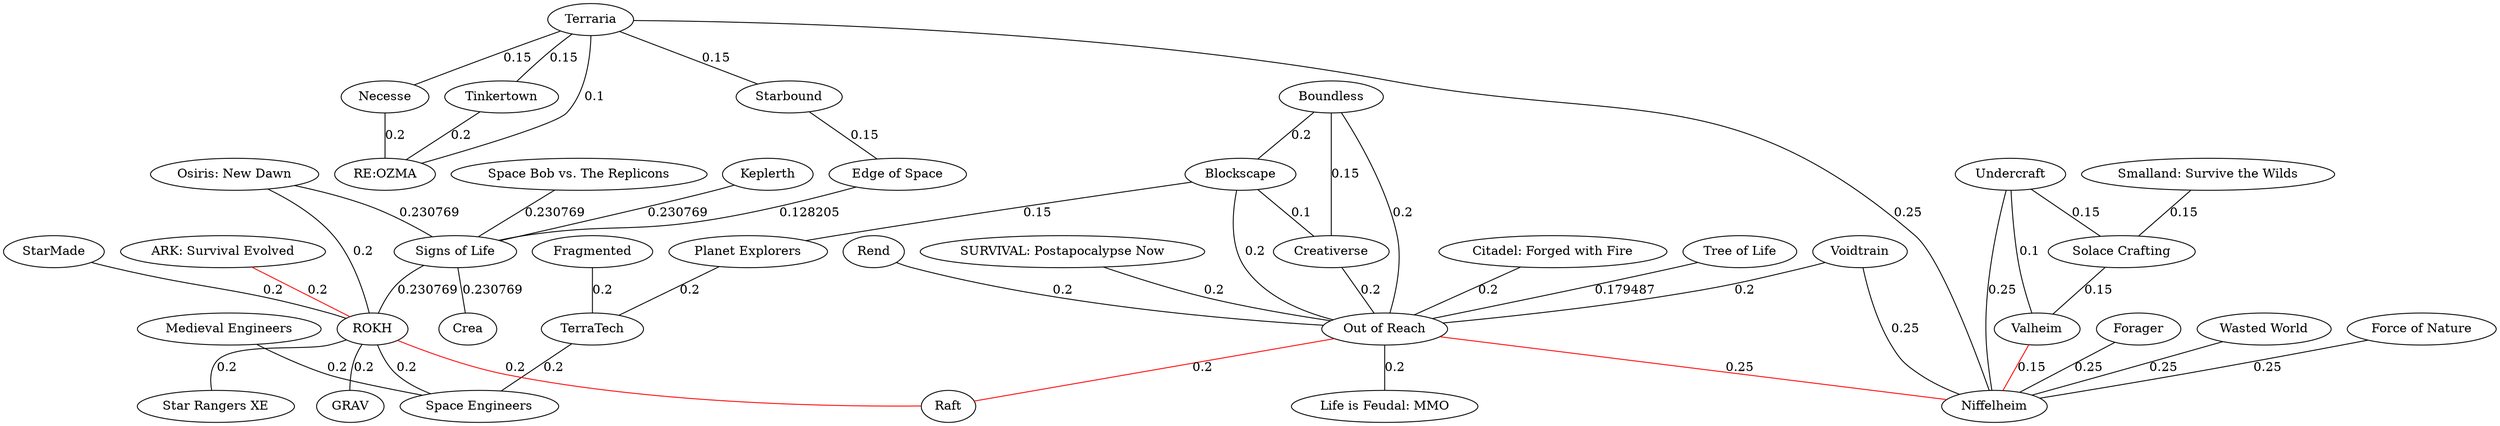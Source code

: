 strict graph { 
  "SURVIVAL: Postapocalypse Now" -- "Out of Reach" [label=0.2 color="black"]
  "Citadel: Forged with Fire" -- "Out of Reach" [label=0.2 color="black"]
  "Tree of Life" -- "Out of Reach" [label=0.179487 color="black"]
  "Boundless" -- "Creativerse" [label=0.15 color="black"]
  "Boundless" -- "Blockscape" [label=0.2 color="black"]
  "Boundless" -- "Out of Reach" [label=0.2 color="black"]
  "Blockscape" -- "Planet Explorers" [label=0.15 color="black"]
  "Blockscape" -- "Creativerse" [label=0.1 color="black"]
  "Blockscape" -- "Boundless" [label=0.2 color="black"]
  "Blockscape" -- "Out of Reach" [label=0.2 color="black"]
  "Planet Explorers" -- "TerraTech" [label=0.2 color="black"]
  "Planet Explorers" -- "Blockscape" [label=0.15 color="black"]
  "Terraria" -- "Niffelheim" [label=0.25 color="black"]
  "Terraria" -- "RE:OZMA" [label=0.1 color="black"]
  "Terraria" -- "Necesse" [label=0.15 color="black"]
  "Terraria" -- "Tinkertown" [label=0.15 color="black"]
  "Terraria" -- "Starbound" [label=0.15 color="black"]
  "Tinkertown" -- "RE:OZMA" [label=0.2 color="black"]
  "Tinkertown" -- "Terraria" [label=0.15 color="black"]
  "Undercraft" -- "Valheim" [label=0.1 color="black"]
  "Undercraft" -- "Solace Crafting" [label=0.15 color="black"]
  "Undercraft" -- "Niffelheim" [label=0.25 color="black"]
  "Starbound" -- "Terraria" [label=0.15 color="black"]
  "Starbound" -- "Edge of Space" [label=0.15 color="black"]
  "Space Bob vs. The Replicons" -- "Signs of Life" [label=0.230769 color="black"]
  "Voidtrain" -- "Niffelheim" [label=0.25 color="black"]
  "Voidtrain" -- "Out of Reach" [label=0.2 color="black"]
  "Fragmented" -- "TerraTech" [label=0.2 color="black"]
  "StarMade" -- "ROKH" [label=0.2 color="black"]
  "Forager" -- "Niffelheim" [label=0.25 color="black"]
  "Smalland: Survive the Wilds" -- "Solace Crafting" [label=0.15 color="black"]
  "Solace Crafting" -- "Undercraft" [label=0.15 color="black"]
  "Solace Crafting" -- "Smalland: Survive the Wilds" [label=0.15 color="black"]
  "Solace Crafting" -- "Valheim" [label=0.15 color="black"]
  "ARK: Survival Evolved" -- "ROKH" [label=0.2 color="black"]
  "Wasted World" -- "Niffelheim" [label=0.25 color="black"]
  "Medieval Engineers" -- "Space Engineers" [label=0.2 color="black"]
  "Valheim" -- "Undercraft" [label=0.1 color="black"]
  "Valheim" -- "Solace Crafting" [label=0.15 color="black"]
  "Valheim" -- "Niffelheim" [label=0.15 color="black"]
  "Necesse" -- "RE:OZMA" [label=0.2 color="black"]
  "Necesse" -- "Terraria" [label=0.15 color="black"]
  "Creativerse" -- "Blockscape" [label=0.1 color="black"]
  "Creativerse" -- "Boundless" [label=0.15 color="black"]
  "Creativerse" -- "Out of Reach" [label=0.2 color="black"]
  "Osiris: New Dawn" -- "Signs of Life" [label=0.230769 color="black"]
  "Osiris: New Dawn" -- "ROKH" [label=0.2 color="black"]
  "Rend" -- "Out of Reach" [label=0.2 color="black"]
  "Out of Reach" -- "Niffelheim" [label=0.25 color="black"]
  "Out of Reach" -- "Boundless" [label=0.2 color="black"]
  "Out of Reach" -- "Tree of Life" [label=0.179487 color="black"]
  "Out of Reach" -- "Rend" [label=0.2 color="black"]
  "Out of Reach" -- "Life is Feudal: MMO" [label=0.2 color="black"]
  "Out of Reach" -- "Voidtrain" [label=0.2 color="black"]
  "Out of Reach" -- "Citadel: Forged with Fire" [label=0.2 color="black"]
  "Out of Reach" -- "SURVIVAL: Postapocalypse Now" [label=0.2 color="black"]
  "Out of Reach" -- "Blockscape" [label=0.2 color="black"]
  "Out of Reach" -- "Raft" [label=0.2 color="black"]
  "Out of Reach" -- "Creativerse" [label=0.2 color="black"]
  "RE:OZMA" -- "Terraria" [label=0.1 color="black"]
  "RE:OZMA" -- "Tinkertown" [label=0.2 color="black"]
  "RE:OZMA" -- "Necesse" [label=0.2 color="black"]
  "Keplerth" -- "Signs of Life" [label=0.230769 color="black"]
  "Edge of Space" -- "Starbound" [label=0.15 color="black"]
  "Edge of Space" -- "Signs of Life" [label=0.128205 color="black"]
  "Force of Nature" -- "Niffelheim" [label=0.25 color="black"]
  "Niffelheim" -- "Valheim" [label=0.15 color="black"]
  "Niffelheim" -- "Voidtrain" [label=0.25 color="black"]
  "Niffelheim" -- "Undercraft" [label=0.25 color="black"]
  "Niffelheim" -- "Out of Reach" [label=0.25 color="black"]
  "Niffelheim" -- "Force of Nature" [label=0.25 color="black"]
  "Niffelheim" -- "Wasted World" [label=0.25 color="black"]
  "Niffelheim" -- "Forager" [label=0.25 color="black"]
  "Niffelheim" -- "Terraria" [label=0.25 color="black"]
  "Signs of Life" -- "Edge of Space" [label=0.128205 color="black"]
  "Signs of Life" -- "Osiris: New Dawn" [label=0.230769 color="black"]
  "Signs of Life" -- "Crea" [label=0.230769 color="black"]
  "Signs of Life" -- "Space Bob vs. The Replicons" [label=0.230769 color="black"]
  "Signs of Life" -- "Keplerth" [label=0.230769 color="black"]
  "Signs of Life" -- "ROKH" [label=0.230769 color="black"]
  "Crea" -- "Signs of Life" [label=0.230769 color="black"]
  "ROKH" -- "Signs of Life" [label=0.230769 color="black"]
  "ROKH" -- "Star Rangers XE" [label=0.2 color="black"]
  "ROKH" -- "Osiris: New Dawn" [label=0.2 color="black"]
  "ROKH" -- "Raft" [label=0.2 color="black"]
  "ROKH" -- "ARK: Survival Evolved" [label=0.2 color="black"]
  "ROKH" -- "StarMade" [label=0.2 color="black"]
  "ROKH" -- "GRAV" [label=0.2 color="black"]
  "ROKH" -- "Space Engineers" [label=0.2 color="black"]
  "Life is Feudal: MMO" -- "Out of Reach" [label=0.2 color="black"]
  "Star Rangers XE" -- "ROKH" [label=0.2 color="black"]
  "Raft" -- "ROKH" [label=0.2 color="black"]
  "Raft" -- "Out of Reach" [label=0.2 color="black"]
  "GRAV" -- "ROKH" [label=0.2 color="black"]
  "TerraTech" -- "Space Engineers" [label=0.2 color="black"]
  "TerraTech" -- "Fragmented" [label=0.2 color="black"]
  "TerraTech" -- "Planet Explorers" [label=0.2 color="black"]
  "Space Engineers" -- "ROKH" [label=0.2 color="black"]
  "Space Engineers" -- "Medieval Engineers" [label=0.2 color="black"]
  "Space Engineers" -- "TerraTech" [label=0.2 color="black"]
  "Valheim" -- "Niffelheim" [color=red]
  "Niffelheim" -- "Out of Reach" [color=red]
  "Out of Reach" -- "Raft" [color=red]
  "Raft" -- "ROKH" [color=red]
  "ROKH" -- "ARK: Survival Evolved" [color=red]
}
